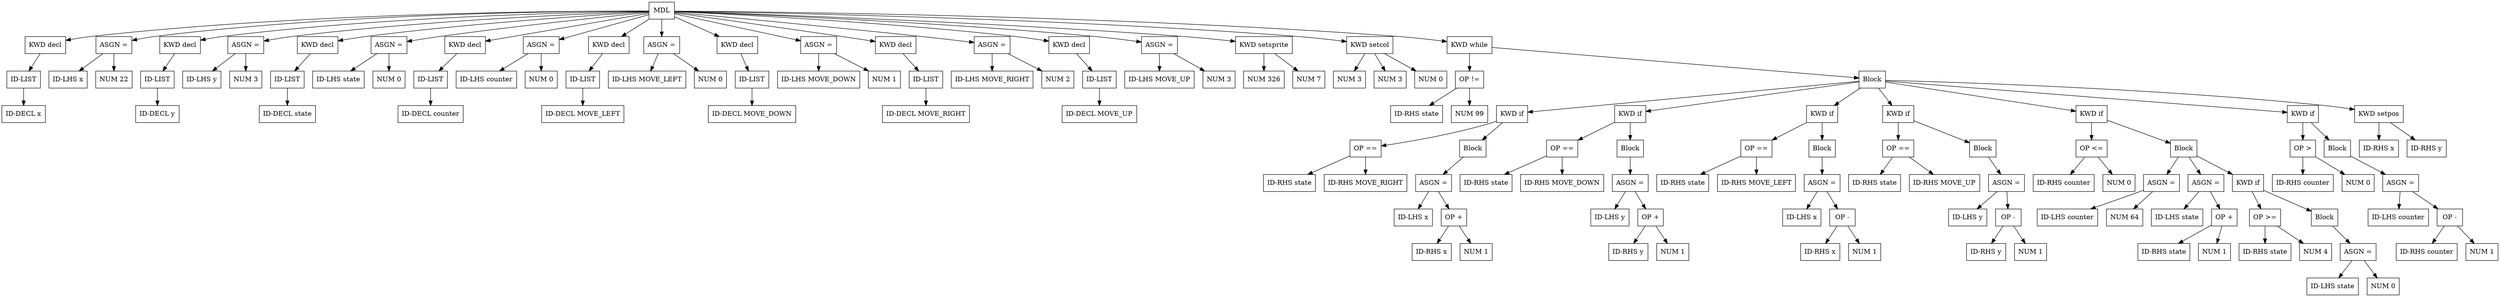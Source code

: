digraph G {
node [shape = circle];
node332 [ uuid = "f01cae3a-b301-4c40-88ae-31f1ed9efd37" shape = "record" label = "MDL " ];
node333 [ uuid = "b422f983-6212-4dee-bf23-13a114e70d97" shape = "record" label = "KWD decl" ];
node334 [ uuid = "192a3234-b783-4074-bfaf-09dd3d927dce" shape = "record" label = "ID-LIST " ];
node335 [ uuid = "af2323f2-033c-450d-9068-77ccce173f8d" shape = "record" label = "ID-DECL x" ];
node334 -> node335;
node333 -> node334;
node332 -> node333;
node337 [ uuid = "e6b633f4-9866-4de2-b6a5-226366f9a4fd" shape = "record" label = "ASGN =" ];
node336 [ uuid = "873d6281-f6d7-47b7-9698-ff2e48ff0859" shape = "record" label = "ID-LHS x" ];
node337 -> node336;
node338 [ uuid = "398944ea-1851-4856-b6c7-3002931970a8" shape = "record" label = "NUM 22" ];
node337 -> node338;
node332 -> node337;
node339 [ uuid = "0fcd7d99-0204-4808-9406-b43130231ffe" shape = "record" label = "KWD decl" ];
node340 [ uuid = "f93d078d-5f08-4b5e-9c27-228cbdba8fcf" shape = "record" label = "ID-LIST " ];
node341 [ uuid = "8e40c815-55b7-4d59-abac-e3ab6990e0a7" shape = "record" label = "ID-DECL y" ];
node340 -> node341;
node339 -> node340;
node332 -> node339;
node343 [ uuid = "20d32af0-71ae-4264-9fc3-4260c611a89c" shape = "record" label = "ASGN =" ];
node342 [ uuid = "71df9cbd-7527-46fb-9520-ff36844d4e4a" shape = "record" label = "ID-LHS y" ];
node343 -> node342;
node344 [ uuid = "e05c27a2-d853-48f9-bcb7-1c713721c3d7" shape = "record" label = "NUM 3" ];
node343 -> node344;
node332 -> node343;
node345 [ uuid = "4dd064bb-dee7-4b5a-a8e7-b9a9826116fe" shape = "record" label = "KWD decl" ];
node346 [ uuid = "a22ecb27-e630-4e36-b2e3-328da75ac95e" shape = "record" label = "ID-LIST " ];
node347 [ uuid = "db891bd1-9897-4955-b470-8528004df906" shape = "record" label = "ID-DECL state" ];
node346 -> node347;
node345 -> node346;
node332 -> node345;
node349 [ uuid = "9af1bad7-a450-4b26-8f49-a191d64ac093" shape = "record" label = "ASGN =" ];
node348 [ uuid = "ed09606a-109b-437e-9fa7-cafcd25f2405" shape = "record" label = "ID-LHS state" ];
node349 -> node348;
node350 [ uuid = "6bbed73d-4423-4f03-9482-74c44b5217cc" shape = "record" label = "NUM 0" ];
node349 -> node350;
node332 -> node349;
node351 [ uuid = "374fd8bf-bbf7-4895-86c9-5f45a56ae4b0" shape = "record" label = "KWD decl" ];
node352 [ uuid = "3ec7c8ba-5b05-454f-b356-6a96c30a660c" shape = "record" label = "ID-LIST " ];
node353 [ uuid = "1891cb0c-12e8-41df-96ee-15c181ded17f" shape = "record" label = "ID-DECL counter" ];
node352 -> node353;
node351 -> node352;
node332 -> node351;
node355 [ uuid = "1f09673d-9a5d-4d85-8822-7c5bd5dfd170" shape = "record" label = "ASGN =" ];
node354 [ uuid = "cd0786c1-ab57-46cc-81dc-d2fbaae348a0" shape = "record" label = "ID-LHS counter" ];
node355 -> node354;
node356 [ uuid = "450eec6a-e0a2-4704-9d70-10cd3438ae03" shape = "record" label = "NUM 0" ];
node355 -> node356;
node332 -> node355;
node357 [ uuid = "86d45502-c47c-4217-b1dd-f32527adb330" shape = "record" label = "KWD decl" ];
node358 [ uuid = "fec9a64b-cf30-4fdb-9b07-5ae7708a4d39" shape = "record" label = "ID-LIST " ];
node359 [ uuid = "2ec07127-8630-4186-ab48-b826b8ca3e6d" shape = "record" label = "ID-DECL MOVE_LEFT" ];
node358 -> node359;
node357 -> node358;
node332 -> node357;
node361 [ uuid = "ac03afdb-edf2-42c8-a473-84e7c6a17b38" shape = "record" label = "ASGN =" ];
node360 [ uuid = "e7c45550-8233-4dc2-9780-a02365b60e37" shape = "record" label = "ID-LHS MOVE_LEFT" ];
node361 -> node360;
node362 [ uuid = "1afacbb7-da60-40de-ae4c-3f0f8593858e" shape = "record" label = "NUM 0" ];
node361 -> node362;
node332 -> node361;
node363 [ uuid = "813a1f55-594a-4dc0-a73d-7afd257f89fd" shape = "record" label = "KWD decl" ];
node364 [ uuid = "100bb783-c8f3-4662-86a6-70f0888454f1" shape = "record" label = "ID-LIST " ];
node365 [ uuid = "93c5f4ba-56aa-4de3-a652-c74b93d159bf" shape = "record" label = "ID-DECL MOVE_DOWN" ];
node364 -> node365;
node363 -> node364;
node332 -> node363;
node367 [ uuid = "1ad7536d-2623-45f5-9423-12eb77439256" shape = "record" label = "ASGN =" ];
node366 [ uuid = "73fa6205-5165-4992-b99b-241ef73a2ec4" shape = "record" label = "ID-LHS MOVE_DOWN" ];
node367 -> node366;
node368 [ uuid = "9da2998b-d9c2-44c7-915a-8c52357f7e5b" shape = "record" label = "NUM 1" ];
node367 -> node368;
node332 -> node367;
node369 [ uuid = "ad6f7e89-0694-4d05-b98d-1cf58a349151" shape = "record" label = "KWD decl" ];
node370 [ uuid = "ccd01e94-f765-4f26-9403-8d975893a006" shape = "record" label = "ID-LIST " ];
node371 [ uuid = "50b65251-76ed-41f9-83db-3fac3876bb76" shape = "record" label = "ID-DECL MOVE_RIGHT" ];
node370 -> node371;
node369 -> node370;
node332 -> node369;
node373 [ uuid = "a59f5f3d-242d-4205-83f4-8e73446b181d" shape = "record" label = "ASGN =" ];
node372 [ uuid = "650d9479-a04c-4d44-8b56-22f775d1fe94" shape = "record" label = "ID-LHS MOVE_RIGHT" ];
node373 -> node372;
node374 [ uuid = "b9bb6f35-bba6-45a9-b054-7311fe37798b" shape = "record" label = "NUM 2" ];
node373 -> node374;
node332 -> node373;
node375 [ uuid = "6b10cdb6-6d96-4554-95a7-bf0c4086a6c2" shape = "record" label = "KWD decl" ];
node376 [ uuid = "fa8135cf-8fc2-45ca-a117-19277b620b18" shape = "record" label = "ID-LIST " ];
node377 [ uuid = "5b827056-75e0-4e76-a64f-8c4fe921f17e" shape = "record" label = "ID-DECL MOVE_UP" ];
node376 -> node377;
node375 -> node376;
node332 -> node375;
node379 [ uuid = "ace39b6f-a7b2-42e0-85b2-0c8e7c8b74d5" shape = "record" label = "ASGN =" ];
node378 [ uuid = "71025ee6-5e88-40f0-ba38-5340b8e0c16d" shape = "record" label = "ID-LHS MOVE_UP" ];
node379 -> node378;
node380 [ uuid = "80b572fd-5f12-4f5c-8cd0-6ffe04556548" shape = "record" label = "NUM 3" ];
node379 -> node380;
node332 -> node379;
node381 [ uuid = "dfbac16e-5a72-4f3e-a0fc-fa665b35ba4d" shape = "record" label = "KWD setsprite" ];
node382 [ uuid = "f7e1f82c-dc71-46c0-b68e-a7bcb87a3790" shape = "record" label = "NUM 326" ];
node381 -> node382;
node383 [ uuid = "40be30fc-a71e-48e3-b6e4-683c7daa7b9e" shape = "record" label = "NUM 7" ];
node381 -> node383;
node332 -> node381;
node384 [ uuid = "ae464478-98bd-4ed4-9ee4-fcf62fb8fe48" shape = "record" label = "KWD setcol" ];
node385 [ uuid = "5b663d04-4e0a-48f5-943d-ad843b577c0a" shape = "record" label = "NUM 3" ];
node384 -> node385;
node386 [ uuid = "b22f217e-badf-4725-bd5e-dc78de2f0215" shape = "record" label = "NUM 3" ];
node384 -> node386;
node387 [ uuid = "d4e03863-5da4-4354-b029-2ea5aa3180ea" shape = "record" label = "NUM 0" ];
node384 -> node387;
node332 -> node384;
node388 [ uuid = "fb95948b-efe7-4ed1-ae33-21626b04f248" shape = "record" label = "KWD while" ];
node390 [ uuid = "4e5b1527-d70d-4f6d-9dc2-7873b0f666dd" shape = "record" label = "OP !=" ];
node389 [ uuid = "392e2641-bd1d-4c1a-b24c-450cba09fd82" shape = "record" label = "ID-RHS state" ];
node390 -> node389;
node391 [ uuid = "f899d1f5-9929-429a-964c-2db74f7791e6" shape = "record" label = "NUM 99" ];
node390 -> node391;
node388 -> node390;
node392 [ uuid = "72dfd743-8bb3-4f23-8aac-be1e41275460" shape = "record" label = "Block " ];
node393 [ uuid = "3601d604-df1a-40ff-863c-923fab3738f1" shape = "record" label = "KWD if" ];
node395 [ uuid = "1ac8844f-b198-4278-b492-f0f2ab830412" shape = "record" label = "OP ==" ];
node394 [ uuid = "0ff1daa2-4e13-4a33-9e7c-37f71281c39e" shape = "record" label = "ID-RHS state" ];
node395 -> node394;
node396 [ uuid = "2657d726-874e-4f20-8844-a0c21f70a163" shape = "record" label = "ID-RHS MOVE_RIGHT" ];
node395 -> node396;
node393 -> node395;
node397 [ uuid = "61b823ae-03b2-4f29-ae78-afda2a6362bd" shape = "record" label = "Block " ];
node399 [ uuid = "e77cef6f-1966-44ff-bb5e-ef8b74bc961f" shape = "record" label = "ASGN =" ];
node398 [ uuid = "9dae69d7-f5bf-4a9c-81e2-1eeeaa2bbfae" shape = "record" label = "ID-LHS x" ];
node399 -> node398;
node401 [ uuid = "b4b5be25-a4f4-48d2-a751-f9f0c25c39ca" shape = "record" label = "OP +" ];
node400 [ uuid = "9c1455c9-2047-4fc7-9124-7cddf11ae467" shape = "record" label = "ID-RHS x" ];
node401 -> node400;
node402 [ uuid = "b6f2064a-7243-44bb-b267-abaa5698c4de" shape = "record" label = "NUM 1" ];
node401 -> node402;
node399 -> node401;
node397 -> node399;
node393 -> node397;
node392 -> node393;
node403 [ uuid = "e4c7b945-9c86-4b9b-abc6-994f60c28251" shape = "record" label = "KWD if" ];
node405 [ uuid = "e749260c-987f-442c-bbbf-b86975ca98e7" shape = "record" label = "OP ==" ];
node404 [ uuid = "28b54012-f116-4f7b-bf5a-410e4f62f3b9" shape = "record" label = "ID-RHS state" ];
node405 -> node404;
node406 [ uuid = "d4204aac-8ff5-4d2a-83b2-2ed1bcb9df4c" shape = "record" label = "ID-RHS MOVE_DOWN" ];
node405 -> node406;
node403 -> node405;
node407 [ uuid = "4feec761-df64-4771-a738-50bb93e38ddc" shape = "record" label = "Block " ];
node409 [ uuid = "a1f59754-be62-4603-9509-024e15d258f4" shape = "record" label = "ASGN =" ];
node408 [ uuid = "e2009dc5-e891-4d40-993a-4a6abac2f46a" shape = "record" label = "ID-LHS y" ];
node409 -> node408;
node411 [ uuid = "4bc309f2-a981-424a-b6c2-8db6a1298ef3" shape = "record" label = "OP +" ];
node410 [ uuid = "b99be059-3fbb-46a9-99bc-35de70251948" shape = "record" label = "ID-RHS y" ];
node411 -> node410;
node412 [ uuid = "43ba6237-8654-402a-b874-26e84939222f" shape = "record" label = "NUM 1" ];
node411 -> node412;
node409 -> node411;
node407 -> node409;
node403 -> node407;
node392 -> node403;
node413 [ uuid = "32ab8233-03da-443d-977e-60671e156d2d" shape = "record" label = "KWD if" ];
node415 [ uuid = "bfe7fdc8-6331-4e27-b3d6-30d495e11623" shape = "record" label = "OP ==" ];
node414 [ uuid = "e5c873c5-92a3-4a32-8dcc-94d6361b613a" shape = "record" label = "ID-RHS state" ];
node415 -> node414;
node416 [ uuid = "05ab14bc-ff00-4385-8d1b-ff8bb3d179ce" shape = "record" label = "ID-RHS MOVE_LEFT" ];
node415 -> node416;
node413 -> node415;
node417 [ uuid = "27afd784-acb2-4d16-a9b6-84ec675c5766" shape = "record" label = "Block " ];
node419 [ uuid = "16781f70-956e-412f-adb8-51739021021d" shape = "record" label = "ASGN =" ];
node418 [ uuid = "103f69c9-e4a2-47dd-9522-5a2af21e6e55" shape = "record" label = "ID-LHS x" ];
node419 -> node418;
node421 [ uuid = "e5cf02e0-cc3f-4993-9922-6770b7c71a93" shape = "record" label = "OP -" ];
node420 [ uuid = "193e794f-5150-4e9b-8d0a-20f45accdcd5" shape = "record" label = "ID-RHS x" ];
node421 -> node420;
node422 [ uuid = "413122d2-3240-47e8-af62-b879f5aeba6d" shape = "record" label = "NUM 1" ];
node421 -> node422;
node419 -> node421;
node417 -> node419;
node413 -> node417;
node392 -> node413;
node423 [ uuid = "6b7767c7-1462-4814-ac43-d5b08de135c9" shape = "record" label = "KWD if" ];
node425 [ uuid = "49ed034d-190b-4858-a1d1-18912c3cc259" shape = "record" label = "OP ==" ];
node424 [ uuid = "85db7327-cc5f-4c9b-a62c-82d660663b7a" shape = "record" label = "ID-RHS state" ];
node425 -> node424;
node426 [ uuid = "45358ad9-5681-4b6e-b4ef-fb08453008a3" shape = "record" label = "ID-RHS MOVE_UP" ];
node425 -> node426;
node423 -> node425;
node427 [ uuid = "88cfad35-924a-4dc6-8329-cb04764241d2" shape = "record" label = "Block " ];
node429 [ uuid = "126d737b-8ae9-4a43-9db4-12cb6a6eb3f7" shape = "record" label = "ASGN =" ];
node428 [ uuid = "06c62c55-46aa-4100-b5fc-f58323a44499" shape = "record" label = "ID-LHS y" ];
node429 -> node428;
node431 [ uuid = "788b2cd2-ade4-4c12-b1cf-fb14713bf046" shape = "record" label = "OP -" ];
node430 [ uuid = "0d6df2b7-11e2-400c-9a3b-d24af1fe31b3" shape = "record" label = "ID-RHS y" ];
node431 -> node430;
node432 [ uuid = "dfd970f3-80a0-4779-8290-53c211101081" shape = "record" label = "NUM 1" ];
node431 -> node432;
node429 -> node431;
node427 -> node429;
node423 -> node427;
node392 -> node423;
node433 [ uuid = "4ad19ecf-481a-4d23-b836-aef2f3f00414" shape = "record" label = "KWD if" ];
node435 [ uuid = "9cb63b34-0da4-4b62-ab53-d1df9af1f2b0" shape = "record" label = "OP \<=" ];
node434 [ uuid = "d33b2e2c-6672-4205-9049-a5e766f6f6e4" shape = "record" label = "ID-RHS counter" ];
node435 -> node434;
node436 [ uuid = "ff4dfc58-cdd8-481e-8d66-c4ad5f147bda" shape = "record" label = "NUM 0" ];
node435 -> node436;
node433 -> node435;
node437 [ uuid = "b913ea8d-9984-4e79-b5bc-a5987d15e7c5" shape = "record" label = "Block " ];
node439 [ uuid = "03bc14fc-7464-4163-a30d-2427c461de3a" shape = "record" label = "ASGN =" ];
node438 [ uuid = "dbb5d20f-6ec3-49bd-b956-f70df95d8709" shape = "record" label = "ID-LHS counter" ];
node439 -> node438;
node440 [ uuid = "902adfae-efc3-4e00-abad-015515b74afc" shape = "record" label = "NUM 64" ];
node439 -> node440;
node437 -> node439;
node442 [ uuid = "6c875b17-c1dd-4712-847d-6746d73fa47d" shape = "record" label = "ASGN =" ];
node441 [ uuid = "6f918a5b-19d7-42dd-a553-ad41ca054341" shape = "record" label = "ID-LHS state" ];
node442 -> node441;
node444 [ uuid = "743a2802-97d6-4ed5-b1e6-93a8cb917789" shape = "record" label = "OP +" ];
node443 [ uuid = "6603ea20-1556-41e9-a9e3-50d9d3b92cd7" shape = "record" label = "ID-RHS state" ];
node444 -> node443;
node445 [ uuid = "479bb9b9-0084-4e15-95bc-35b324a39284" shape = "record" label = "NUM 1" ];
node444 -> node445;
node442 -> node444;
node437 -> node442;
node446 [ uuid = "5ff6a76d-6c4b-46a6-b9fd-996c7ac39734" shape = "record" label = "KWD if" ];
node448 [ uuid = "fe6c0272-fce9-496f-8f2b-30ab327baa5f" shape = "record" label = "OP \>=" ];
node447 [ uuid = "5ff6a3e9-f3a7-4422-985e-0ff46ead99cc" shape = "record" label = "ID-RHS state" ];
node448 -> node447;
node449 [ uuid = "73206832-fcaa-4729-bf96-65699a15058a" shape = "record" label = "NUM 4" ];
node448 -> node449;
node446 -> node448;
node450 [ uuid = "47894851-0d27-4a7e-8e97-2d1662bf9352" shape = "record" label = "Block " ];
node452 [ uuid = "1413d973-be11-466b-b200-af0cca59ef20" shape = "record" label = "ASGN =" ];
node451 [ uuid = "cd39654f-ff69-4e2f-ad36-4a23bb1be6c8" shape = "record" label = "ID-LHS state" ];
node452 -> node451;
node453 [ uuid = "f7d85af9-e199-4d84-9b11-9f34a105fa0f" shape = "record" label = "NUM 0" ];
node452 -> node453;
node450 -> node452;
node446 -> node450;
node437 -> node446;
node433 -> node437;
node392 -> node433;
node454 [ uuid = "8cb277f7-79b3-49ea-aefc-dfb1cbfa1366" shape = "record" label = "KWD if" ];
node456 [ uuid = "4528ada5-e0c5-4c78-a1bb-6e56744fe799" shape = "record" label = "OP \>" ];
node455 [ uuid = "b632d381-90b0-4bda-b168-3879d05491de" shape = "record" label = "ID-RHS counter" ];
node456 -> node455;
node457 [ uuid = "64cf111c-0490-4942-86f2-5b64467e710c" shape = "record" label = "NUM 0" ];
node456 -> node457;
node454 -> node456;
node458 [ uuid = "b4dfe6bb-137b-48d7-8e88-3a23c6be0588" shape = "record" label = "Block " ];
node460 [ uuid = "eb84bb14-5cd4-40df-8838-fe917b47d40a" shape = "record" label = "ASGN =" ];
node459 [ uuid = "79a9105b-3c8f-46be-90ce-b456c4c853ee" shape = "record" label = "ID-LHS counter" ];
node460 -> node459;
node462 [ uuid = "cc5fcceb-ff57-4f10-bbcf-483363577253" shape = "record" label = "OP -" ];
node461 [ uuid = "9ec75c70-b969-4b9c-ac05-53501710dae6" shape = "record" label = "ID-RHS counter" ];
node462 -> node461;
node463 [ uuid = "ed55b2de-c469-4743-8394-187fbb22d471" shape = "record" label = "NUM 1" ];
node462 -> node463;
node460 -> node462;
node458 -> node460;
node454 -> node458;
node392 -> node454;
node464 [ uuid = "c7bded15-d0f7-44c2-a535-99c826069e38" shape = "record" label = "KWD setpos" ];
node465 [ uuid = "43958847-6355-4326-af5d-ee6a66b4affa" shape = "record" label = "ID-RHS x" ];
node464 -> node465;
node466 [ uuid = "ef437bf0-066c-4fdb-83d2-9f493b063c58" shape = "record" label = "ID-RHS y" ];
node464 -> node466;
node392 -> node464;
node388 -> node392;
node332 -> node388;
}
